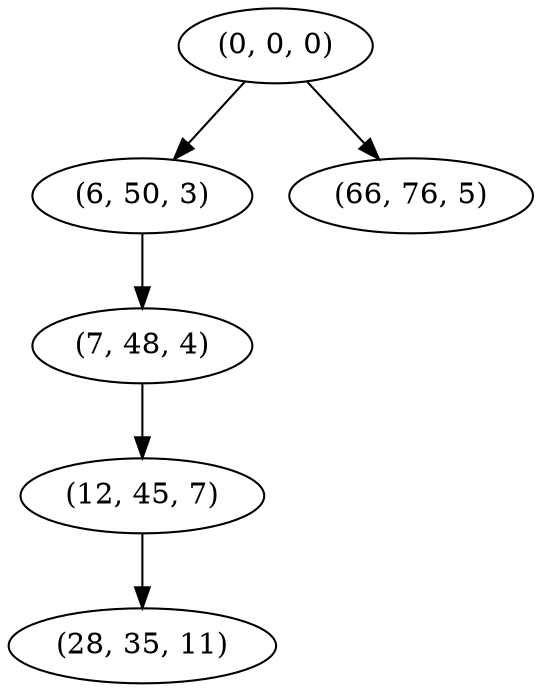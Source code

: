 digraph tree {
    "(0, 0, 0)";
    "(6, 50, 3)";
    "(7, 48, 4)";
    "(12, 45, 7)";
    "(28, 35, 11)";
    "(66, 76, 5)";
    "(0, 0, 0)" -> "(6, 50, 3)";
    "(0, 0, 0)" -> "(66, 76, 5)";
    "(6, 50, 3)" -> "(7, 48, 4)";
    "(7, 48, 4)" -> "(12, 45, 7)";
    "(12, 45, 7)" -> "(28, 35, 11)";
}
